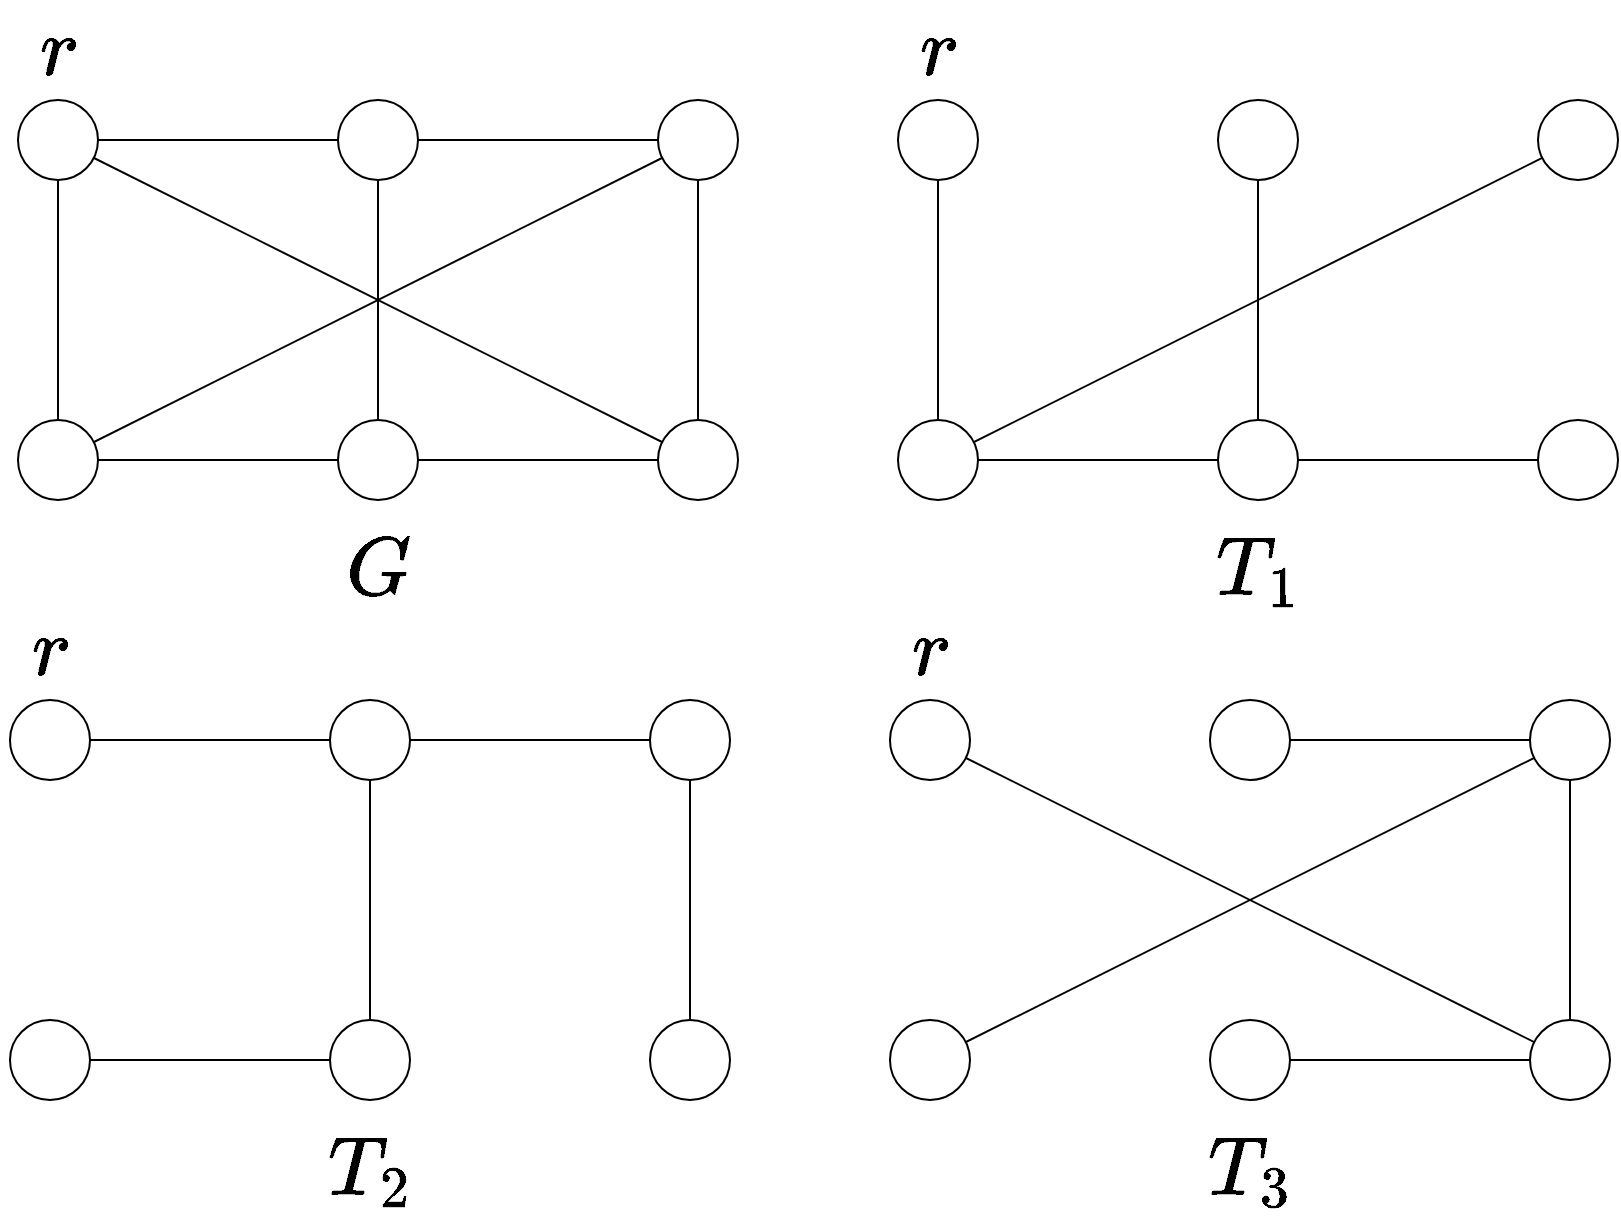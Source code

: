 <mxfile version="13.4.5" type="device"><diagram id="a4r1ZDY27GtdiAd4FWBM" name="ページ1"><mxGraphModel dx="1278" dy="904" grid="1" gridSize="10" guides="1" tooltips="1" connect="1" arrows="1" fold="1" page="1" pageScale="1" pageWidth="827" pageHeight="1169" math="1" shadow="0"><root><mxCell id="0"/><mxCell id="1" parent="0"/><mxCell id="4K9DenWlIyza-wCG11ck-34" value="" style="endArrow=none;html=1;" edge="1" parent="1"><mxGeometry width="50" height="50" relative="1" as="geometry"><mxPoint x="360" y="400" as="sourcePoint"/><mxPoint x="40" y="240" as="targetPoint"/></mxGeometry></mxCell><mxCell id="4K9DenWlIyza-wCG11ck-33" value="" style="endArrow=none;html=1;" edge="1" parent="1"><mxGeometry width="50" height="50" relative="1" as="geometry"><mxPoint x="40" y="400" as="sourcePoint"/><mxPoint x="360" y="240" as="targetPoint"/></mxGeometry></mxCell><mxCell id="4K9DenWlIyza-wCG11ck-25" style="edgeStyle=orthogonalEdgeStyle;rounded=0;orthogonalLoop=1;jettySize=auto;html=1;exitX=1;exitY=0.5;exitDx=0;exitDy=0;entryX=0;entryY=0.5;entryDx=0;entryDy=0;endArrow=none;endFill=0;" edge="1" parent="1" source="4K9DenWlIyza-wCG11ck-1" target="4K9DenWlIyza-wCG11ck-3"><mxGeometry relative="1" as="geometry"/></mxCell><mxCell id="4K9DenWlIyza-wCG11ck-27" style="edgeStyle=orthogonalEdgeStyle;rounded=0;orthogonalLoop=1;jettySize=auto;html=1;entryX=0.5;entryY=0;entryDx=0;entryDy=0;endArrow=none;endFill=0;" edge="1" parent="1" source="4K9DenWlIyza-wCG11ck-1" target="4K9DenWlIyza-wCG11ck-4"><mxGeometry relative="1" as="geometry"/></mxCell><mxCell id="4K9DenWlIyza-wCG11ck-1" value="" style="ellipse;whiteSpace=wrap;html=1;aspect=fixed;" vertex="1" parent="1"><mxGeometry x="20" y="220" width="40" height="40" as="geometry"/></mxCell><mxCell id="4K9DenWlIyza-wCG11ck-30" style="edgeStyle=orthogonalEdgeStyle;rounded=0;orthogonalLoop=1;jettySize=auto;html=1;entryX=0.5;entryY=0;entryDx=0;entryDy=0;endArrow=none;endFill=0;" edge="1" parent="1" source="4K9DenWlIyza-wCG11ck-2" target="4K9DenWlIyza-wCG11ck-5"><mxGeometry relative="1" as="geometry"/></mxCell><mxCell id="4K9DenWlIyza-wCG11ck-2" value="" style="ellipse;whiteSpace=wrap;html=1;aspect=fixed;" vertex="1" parent="1"><mxGeometry x="340" y="220" width="40" height="40" as="geometry"/></mxCell><mxCell id="4K9DenWlIyza-wCG11ck-26" style="edgeStyle=orthogonalEdgeStyle;rounded=0;orthogonalLoop=1;jettySize=auto;html=1;entryX=0;entryY=0.5;entryDx=0;entryDy=0;endArrow=none;endFill=0;" edge="1" parent="1" source="4K9DenWlIyza-wCG11ck-3" target="4K9DenWlIyza-wCG11ck-2"><mxGeometry relative="1" as="geometry"/></mxCell><mxCell id="4K9DenWlIyza-wCG11ck-31" style="edgeStyle=orthogonalEdgeStyle;rounded=0;orthogonalLoop=1;jettySize=auto;html=1;endArrow=none;endFill=0;" edge="1" parent="1" source="4K9DenWlIyza-wCG11ck-3" target="4K9DenWlIyza-wCG11ck-6"><mxGeometry relative="1" as="geometry"/></mxCell><mxCell id="4K9DenWlIyza-wCG11ck-3" value="" style="ellipse;whiteSpace=wrap;html=1;aspect=fixed;" vertex="1" parent="1"><mxGeometry x="180" y="220" width="40" height="40" as="geometry"/></mxCell><mxCell id="4K9DenWlIyza-wCG11ck-28" style="edgeStyle=orthogonalEdgeStyle;rounded=0;orthogonalLoop=1;jettySize=auto;html=1;entryX=0;entryY=0.5;entryDx=0;entryDy=0;endArrow=none;endFill=0;" edge="1" parent="1" source="4K9DenWlIyza-wCG11ck-4" target="4K9DenWlIyza-wCG11ck-6"><mxGeometry relative="1" as="geometry"/></mxCell><mxCell id="4K9DenWlIyza-wCG11ck-4" value="" style="ellipse;whiteSpace=wrap;html=1;aspect=fixed;" vertex="1" parent="1"><mxGeometry x="20" y="380" width="40" height="40" as="geometry"/></mxCell><mxCell id="4K9DenWlIyza-wCG11ck-5" value="" style="ellipse;whiteSpace=wrap;html=1;aspect=fixed;" vertex="1" parent="1"><mxGeometry x="340" y="380" width="40" height="40" as="geometry"/></mxCell><mxCell id="4K9DenWlIyza-wCG11ck-29" style="edgeStyle=orthogonalEdgeStyle;rounded=0;orthogonalLoop=1;jettySize=auto;html=1;endArrow=none;endFill=0;" edge="1" parent="1" source="4K9DenWlIyza-wCG11ck-6" target="4K9DenWlIyza-wCG11ck-5"><mxGeometry relative="1" as="geometry"/></mxCell><mxCell id="4K9DenWlIyza-wCG11ck-6" value="" style="ellipse;whiteSpace=wrap;html=1;aspect=fixed;" vertex="1" parent="1"><mxGeometry x="180" y="380" width="40" height="40" as="geometry"/></mxCell><mxCell id="2" value="&lt;font style=&quot;font-size: 35px;&quot;&gt;`r`&lt;/font&gt;" style="text;html=1;align=center;verticalAlign=middle;resizable=0;points=[];autosize=1;fontSize=35;" vertex="1" parent="1"><mxGeometry x="15" y="170" width="50" height="50" as="geometry"/></mxCell><mxCell id="4K9DenWlIyza-wCG11ck-36" value="" style="endArrow=none;html=1;" edge="1" parent="1"><mxGeometry width="50" height="50" relative="1" as="geometry"><mxPoint x="480" y="400.0" as="sourcePoint"/><mxPoint x="800" y="240" as="targetPoint"/></mxGeometry></mxCell><mxCell id="4K9DenWlIyza-wCG11ck-38" style="edgeStyle=orthogonalEdgeStyle;rounded=0;orthogonalLoop=1;jettySize=auto;html=1;entryX=0.5;entryY=0;entryDx=0;entryDy=0;endArrow=none;endFill=0;" edge="1" parent="1" source="4K9DenWlIyza-wCG11ck-39" target="4K9DenWlIyza-wCG11ck-46"><mxGeometry relative="1" as="geometry"/></mxCell><mxCell id="4K9DenWlIyza-wCG11ck-39" value="" style="ellipse;whiteSpace=wrap;html=1;aspect=fixed;" vertex="1" parent="1"><mxGeometry x="460" y="220" width="40" height="40" as="geometry"/></mxCell><mxCell id="4K9DenWlIyza-wCG11ck-41" value="" style="ellipse;whiteSpace=wrap;html=1;aspect=fixed;" vertex="1" parent="1"><mxGeometry x="780" y="220" width="40" height="40" as="geometry"/></mxCell><mxCell id="4K9DenWlIyza-wCG11ck-43" style="edgeStyle=orthogonalEdgeStyle;rounded=0;orthogonalLoop=1;jettySize=auto;html=1;endArrow=none;endFill=0;" edge="1" parent="1" source="4K9DenWlIyza-wCG11ck-44" target="4K9DenWlIyza-wCG11ck-49"><mxGeometry relative="1" as="geometry"/></mxCell><mxCell id="4K9DenWlIyza-wCG11ck-44" value="" style="ellipse;whiteSpace=wrap;html=1;aspect=fixed;" vertex="1" parent="1"><mxGeometry x="620" y="220" width="40" height="40" as="geometry"/></mxCell><mxCell id="4K9DenWlIyza-wCG11ck-45" style="edgeStyle=orthogonalEdgeStyle;rounded=0;orthogonalLoop=1;jettySize=auto;html=1;entryX=0;entryY=0.5;entryDx=0;entryDy=0;endArrow=none;endFill=0;" edge="1" parent="1" source="4K9DenWlIyza-wCG11ck-46" target="4K9DenWlIyza-wCG11ck-49"><mxGeometry relative="1" as="geometry"/></mxCell><mxCell id="4K9DenWlIyza-wCG11ck-46" value="" style="ellipse;whiteSpace=wrap;html=1;aspect=fixed;" vertex="1" parent="1"><mxGeometry x="460" y="380" width="40" height="40" as="geometry"/></mxCell><mxCell id="4K9DenWlIyza-wCG11ck-47" value="" style="ellipse;whiteSpace=wrap;html=1;aspect=fixed;" vertex="1" parent="1"><mxGeometry x="780" y="380" width="40" height="40" as="geometry"/></mxCell><mxCell id="4K9DenWlIyza-wCG11ck-48" style="edgeStyle=orthogonalEdgeStyle;rounded=0;orthogonalLoop=1;jettySize=auto;html=1;endArrow=none;endFill=0;" edge="1" parent="1" source="4K9DenWlIyza-wCG11ck-49" target="4K9DenWlIyza-wCG11ck-47"><mxGeometry relative="1" as="geometry"/></mxCell><mxCell id="4K9DenWlIyza-wCG11ck-49" value="" style="ellipse;whiteSpace=wrap;html=1;aspect=fixed;" vertex="1" parent="1"><mxGeometry x="620" y="380" width="40" height="40" as="geometry"/></mxCell><mxCell id="4K9DenWlIyza-wCG11ck-52" style="edgeStyle=orthogonalEdgeStyle;rounded=0;orthogonalLoop=1;jettySize=auto;html=1;exitX=1;exitY=0.5;exitDx=0;exitDy=0;entryX=0;entryY=0.5;entryDx=0;entryDy=0;endArrow=none;endFill=0;" edge="1" parent="1" source="4K9DenWlIyza-wCG11ck-54" target="4K9DenWlIyza-wCG11ck-59"><mxGeometry relative="1" as="geometry"/></mxCell><mxCell id="4K9DenWlIyza-wCG11ck-54" value="" style="ellipse;whiteSpace=wrap;html=1;aspect=fixed;" vertex="1" parent="1"><mxGeometry x="16" y="520" width="40" height="40" as="geometry"/></mxCell><mxCell id="4K9DenWlIyza-wCG11ck-55" style="edgeStyle=orthogonalEdgeStyle;rounded=0;orthogonalLoop=1;jettySize=auto;html=1;entryX=0.5;entryY=0;entryDx=0;entryDy=0;endArrow=none;endFill=0;" edge="1" parent="1" source="4K9DenWlIyza-wCG11ck-56" target="4K9DenWlIyza-wCG11ck-62"><mxGeometry relative="1" as="geometry"/></mxCell><mxCell id="4K9DenWlIyza-wCG11ck-56" value="" style="ellipse;whiteSpace=wrap;html=1;aspect=fixed;" vertex="1" parent="1"><mxGeometry x="336" y="520" width="40" height="40" as="geometry"/></mxCell><mxCell id="4K9DenWlIyza-wCG11ck-57" style="edgeStyle=orthogonalEdgeStyle;rounded=0;orthogonalLoop=1;jettySize=auto;html=1;entryX=0;entryY=0.5;entryDx=0;entryDy=0;endArrow=none;endFill=0;" edge="1" parent="1" source="4K9DenWlIyza-wCG11ck-59" target="4K9DenWlIyza-wCG11ck-56"><mxGeometry relative="1" as="geometry"/></mxCell><mxCell id="4K9DenWlIyza-wCG11ck-58" style="edgeStyle=orthogonalEdgeStyle;rounded=0;orthogonalLoop=1;jettySize=auto;html=1;endArrow=none;endFill=0;" edge="1" parent="1" source="4K9DenWlIyza-wCG11ck-59" target="4K9DenWlIyza-wCG11ck-64"><mxGeometry relative="1" as="geometry"/></mxCell><mxCell id="4K9DenWlIyza-wCG11ck-59" value="" style="ellipse;whiteSpace=wrap;html=1;aspect=fixed;" vertex="1" parent="1"><mxGeometry x="176" y="520" width="40" height="40" as="geometry"/></mxCell><mxCell id="4K9DenWlIyza-wCG11ck-60" style="edgeStyle=orthogonalEdgeStyle;rounded=0;orthogonalLoop=1;jettySize=auto;html=1;entryX=0;entryY=0.5;entryDx=0;entryDy=0;endArrow=none;endFill=0;" edge="1" parent="1" source="4K9DenWlIyza-wCG11ck-61" target="4K9DenWlIyza-wCG11ck-64"><mxGeometry relative="1" as="geometry"/></mxCell><mxCell id="4K9DenWlIyza-wCG11ck-61" value="" style="ellipse;whiteSpace=wrap;html=1;aspect=fixed;" vertex="1" parent="1"><mxGeometry x="16" y="680" width="40" height="40" as="geometry"/></mxCell><mxCell id="4K9DenWlIyza-wCG11ck-62" value="" style="ellipse;whiteSpace=wrap;html=1;aspect=fixed;" vertex="1" parent="1"><mxGeometry x="336" y="680" width="40" height="40" as="geometry"/></mxCell><mxCell id="4K9DenWlIyza-wCG11ck-64" value="" style="ellipse;whiteSpace=wrap;html=1;aspect=fixed;" vertex="1" parent="1"><mxGeometry x="176" y="680" width="40" height="40" as="geometry"/></mxCell><mxCell id="4K9DenWlIyza-wCG11ck-65" value="" style="endArrow=none;html=1;" edge="1" parent="1"><mxGeometry width="50" height="50" relative="1" as="geometry"><mxPoint x="796" y="700" as="sourcePoint"/><mxPoint x="476" y="540" as="targetPoint"/></mxGeometry></mxCell><mxCell id="4K9DenWlIyza-wCG11ck-66" value="" style="endArrow=none;html=1;" edge="1" parent="1"><mxGeometry width="50" height="50" relative="1" as="geometry"><mxPoint x="476" y="700" as="sourcePoint"/><mxPoint x="796" y="540" as="targetPoint"/></mxGeometry></mxCell><mxCell id="4K9DenWlIyza-wCG11ck-69" value="" style="ellipse;whiteSpace=wrap;html=1;aspect=fixed;" vertex="1" parent="1"><mxGeometry x="456" y="520" width="40" height="40" as="geometry"/></mxCell><mxCell id="4K9DenWlIyza-wCG11ck-70" style="edgeStyle=orthogonalEdgeStyle;rounded=0;orthogonalLoop=1;jettySize=auto;html=1;entryX=0.5;entryY=0;entryDx=0;entryDy=0;endArrow=none;endFill=0;" edge="1" parent="1" source="4K9DenWlIyza-wCG11ck-71" target="4K9DenWlIyza-wCG11ck-77"><mxGeometry relative="1" as="geometry"/></mxCell><mxCell id="4K9DenWlIyza-wCG11ck-71" value="" style="ellipse;whiteSpace=wrap;html=1;aspect=fixed;" vertex="1" parent="1"><mxGeometry x="776" y="520" width="40" height="40" as="geometry"/></mxCell><mxCell id="4K9DenWlIyza-wCG11ck-72" style="edgeStyle=orthogonalEdgeStyle;rounded=0;orthogonalLoop=1;jettySize=auto;html=1;entryX=0;entryY=0.5;entryDx=0;entryDy=0;endArrow=none;endFill=0;" edge="1" parent="1" source="4K9DenWlIyza-wCG11ck-74" target="4K9DenWlIyza-wCG11ck-71"><mxGeometry relative="1" as="geometry"/></mxCell><mxCell id="4K9DenWlIyza-wCG11ck-74" value="" style="ellipse;whiteSpace=wrap;html=1;aspect=fixed;" vertex="1" parent="1"><mxGeometry x="616" y="520" width="40" height="40" as="geometry"/></mxCell><mxCell id="4K9DenWlIyza-wCG11ck-76" value="" style="ellipse;whiteSpace=wrap;html=1;aspect=fixed;" vertex="1" parent="1"><mxGeometry x="456" y="680" width="40" height="40" as="geometry"/></mxCell><mxCell id="4K9DenWlIyza-wCG11ck-77" value="" style="ellipse;whiteSpace=wrap;html=1;aspect=fixed;" vertex="1" parent="1"><mxGeometry x="776" y="680" width="40" height="40" as="geometry"/></mxCell><mxCell id="4K9DenWlIyza-wCG11ck-78" style="edgeStyle=orthogonalEdgeStyle;rounded=0;orthogonalLoop=1;jettySize=auto;html=1;endArrow=none;endFill=0;" edge="1" parent="1" source="4K9DenWlIyza-wCG11ck-79" target="4K9DenWlIyza-wCG11ck-77"><mxGeometry relative="1" as="geometry"/></mxCell><mxCell id="4K9DenWlIyza-wCG11ck-79" value="" style="ellipse;whiteSpace=wrap;html=1;aspect=fixed;" vertex="1" parent="1"><mxGeometry x="616" y="680" width="40" height="40" as="geometry"/></mxCell><mxCell id="4K9DenWlIyza-wCG11ck-81" value="&lt;font style=&quot;font-size: 35px;&quot;&gt;`G`&lt;/font&gt;" style="text;html=1;align=center;verticalAlign=middle;resizable=0;points=[];autosize=1;fontSize=35;" vertex="1" parent="1"><mxGeometry x="165" y="430" width="70" height="50" as="geometry"/></mxCell><mxCell id="4K9DenWlIyza-wCG11ck-82" value="&lt;font style=&quot;font-size: 35px;&quot;&gt;`T_1`&lt;/font&gt;" style="text;html=1;align=center;verticalAlign=middle;resizable=0;points=[];autosize=1;fontSize=35;" vertex="1" parent="1"><mxGeometry x="590" y="430" width="100" height="50" as="geometry"/></mxCell><mxCell id="4K9DenWlIyza-wCG11ck-83" value="&lt;font style=&quot;font-size: 35px;&quot;&gt;`T_2`&lt;/font&gt;" style="text;html=1;align=center;verticalAlign=middle;resizable=0;points=[];autosize=1;fontSize=35;" vertex="1" parent="1"><mxGeometry x="146" y="730" width="100" height="50" as="geometry"/></mxCell><mxCell id="4K9DenWlIyza-wCG11ck-84" value="&lt;font style=&quot;font-size: 35px;&quot;&gt;`T_3`&lt;/font&gt;" style="text;html=1;align=center;verticalAlign=middle;resizable=0;points=[];autosize=1;fontSize=35;" vertex="1" parent="1"><mxGeometry x="586" y="730" width="100" height="50" as="geometry"/></mxCell><mxCell id="4K9DenWlIyza-wCG11ck-85" value="&lt;font style=&quot;font-size: 35px;&quot;&gt;`r`&lt;/font&gt;" style="text;html=1;align=center;verticalAlign=middle;resizable=0;points=[];autosize=1;fontSize=35;" vertex="1" parent="1"><mxGeometry x="11" y="470" width="50" height="50" as="geometry"/></mxCell><mxCell id="4K9DenWlIyza-wCG11ck-86" value="&lt;font style=&quot;font-size: 35px;&quot;&gt;`r`&lt;/font&gt;" style="text;html=1;align=center;verticalAlign=middle;resizable=0;points=[];autosize=1;fontSize=35;" vertex="1" parent="1"><mxGeometry x="455" y="170" width="50" height="50" as="geometry"/></mxCell><mxCell id="4K9DenWlIyza-wCG11ck-87" value="&lt;font style=&quot;font-size: 35px;&quot;&gt;`r`&lt;/font&gt;" style="text;html=1;align=center;verticalAlign=middle;resizable=0;points=[];autosize=1;fontSize=35;" vertex="1" parent="1"><mxGeometry x="451" y="470" width="50" height="50" as="geometry"/></mxCell></root></mxGraphModel></diagram></mxfile>